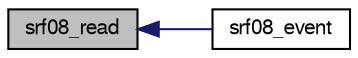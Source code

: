 digraph "srf08_read"
{
  edge [fontname="FreeSans",fontsize="10",labelfontname="FreeSans",labelfontsize="10"];
  node [fontname="FreeSans",fontsize="10",shape=record];
  rankdir="LR";
  Node1 [label="srf08_read",height=0.2,width=0.4,color="black", fillcolor="grey75", style="filled", fontcolor="black"];
  Node1 -> Node2 [dir="back",color="midnightblue",fontsize="10",style="solid",fontname="FreeSans"];
  Node2 [label="srf08_event",height=0.2,width=0.4,color="black", fillcolor="white", style="filled",URL="$alt__srf08_8h.html#a36297d9e254256754d5217ebc596c840"];
}
